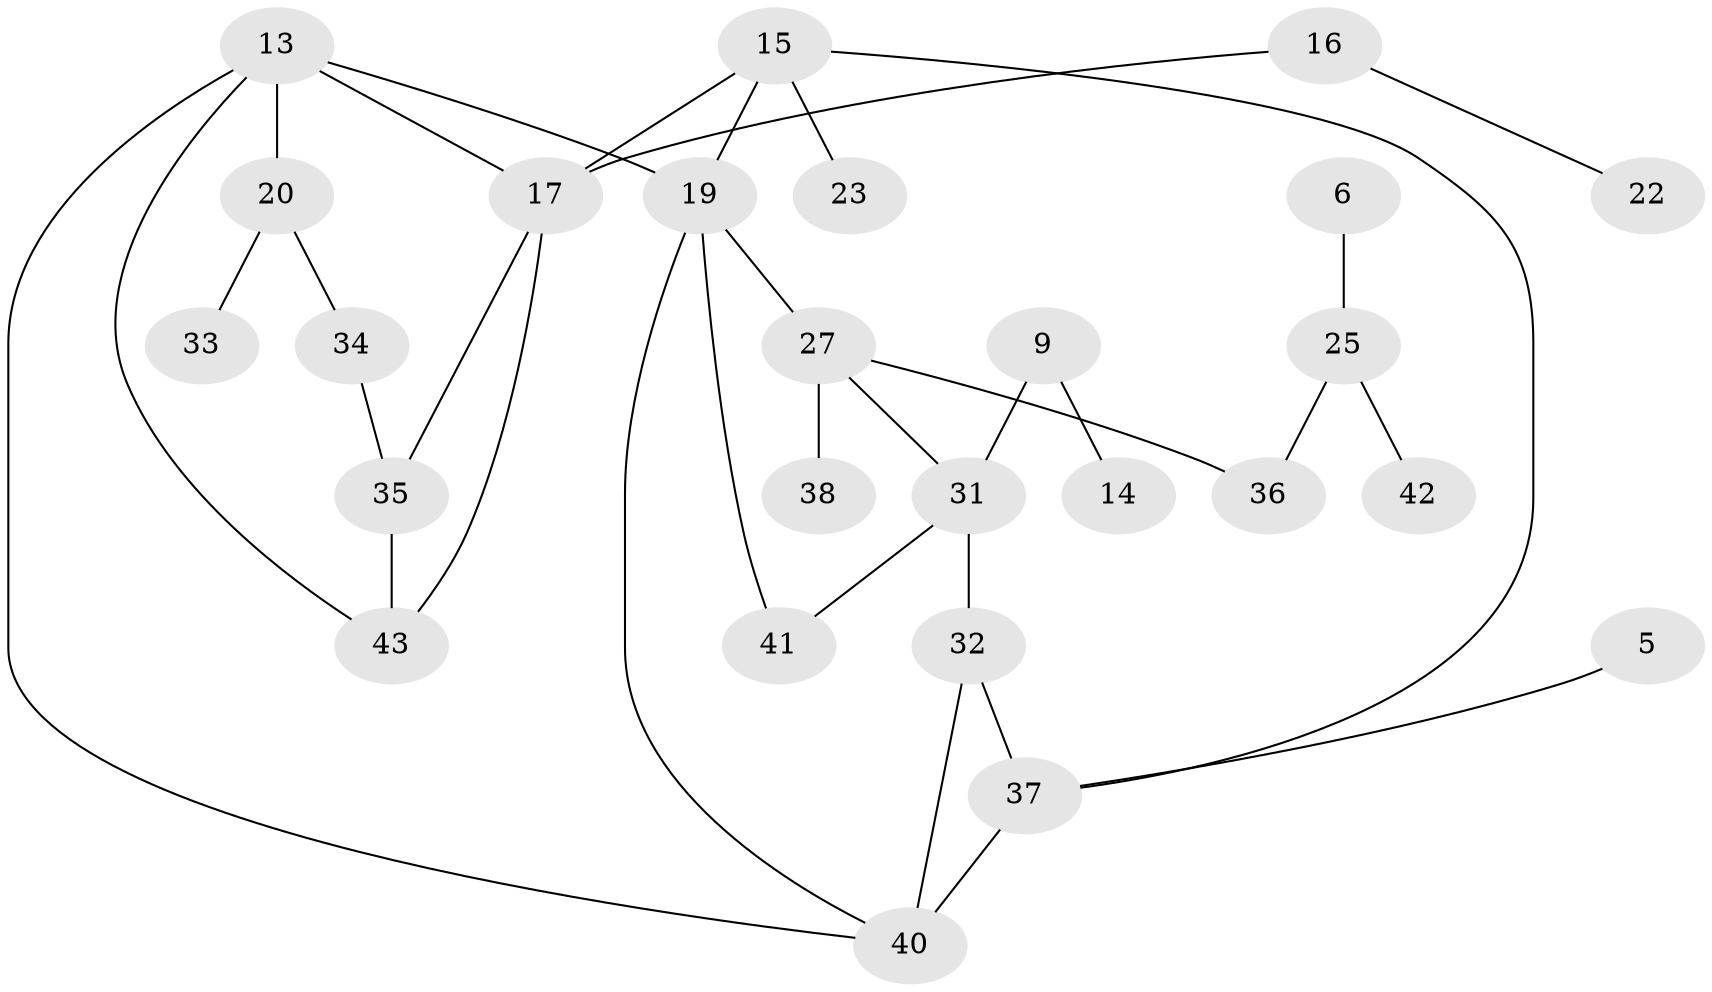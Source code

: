 // original degree distribution, {2: 0.3563218390804598, 3: 0.16091954022988506, 4: 0.04597701149425287, 1: 0.1724137931034483, 0: 0.19540229885057472, 5: 0.05747126436781609, 6: 0.011494252873563218}
// Generated by graph-tools (version 1.1) at 2025/00/03/09/25 03:00:54]
// undirected, 26 vertices, 34 edges
graph export_dot {
graph [start="1"]
  node [color=gray90,style=filled];
  5;
  6;
  9;
  13;
  14;
  15;
  16;
  17;
  19;
  20;
  22;
  23;
  25;
  27;
  31;
  32;
  33;
  34;
  35;
  36;
  37;
  38;
  40;
  41;
  42;
  43;
  5 -- 37 [weight=1.0];
  6 -- 25 [weight=2.0];
  9 -- 14 [weight=1.0];
  9 -- 31 [weight=1.0];
  13 -- 17 [weight=1.0];
  13 -- 19 [weight=1.0];
  13 -- 20 [weight=1.0];
  13 -- 40 [weight=1.0];
  13 -- 43 [weight=1.0];
  15 -- 17 [weight=1.0];
  15 -- 19 [weight=1.0];
  15 -- 23 [weight=1.0];
  15 -- 37 [weight=1.0];
  16 -- 17 [weight=1.0];
  16 -- 22 [weight=1.0];
  17 -- 35 [weight=1.0];
  17 -- 43 [weight=1.0];
  19 -- 27 [weight=2.0];
  19 -- 40 [weight=2.0];
  19 -- 41 [weight=1.0];
  20 -- 33 [weight=1.0];
  20 -- 34 [weight=1.0];
  25 -- 36 [weight=1.0];
  25 -- 42 [weight=1.0];
  27 -- 31 [weight=1.0];
  27 -- 36 [weight=1.0];
  27 -- 38 [weight=1.0];
  31 -- 32 [weight=2.0];
  31 -- 41 [weight=1.0];
  32 -- 37 [weight=1.0];
  32 -- 40 [weight=2.0];
  34 -- 35 [weight=1.0];
  35 -- 43 [weight=1.0];
  37 -- 40 [weight=2.0];
}
